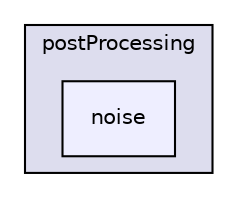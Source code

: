 digraph "applications/utilities/postProcessing/noise" {
  bgcolor=transparent;
  compound=true
  node [ fontsize="10", fontname="Helvetica"];
  edge [ labelfontsize="10", labelfontname="Helvetica"];
  subgraph clusterdir_b0c2b0d6e5b08bdff054b28f26ba51e7 {
    graph [ bgcolor="#ddddee", pencolor="black", label="postProcessing" fontname="Helvetica", fontsize="10", URL="dir_b0c2b0d6e5b08bdff054b28f26ba51e7.html"]
  dir_776f617f8e9e0acb10e33f8c25a5c6fe [shape=box, label="noise", style="filled", fillcolor="#eeeeff", pencolor="black", URL="dir_776f617f8e9e0acb10e33f8c25a5c6fe.html"];
  }
}
